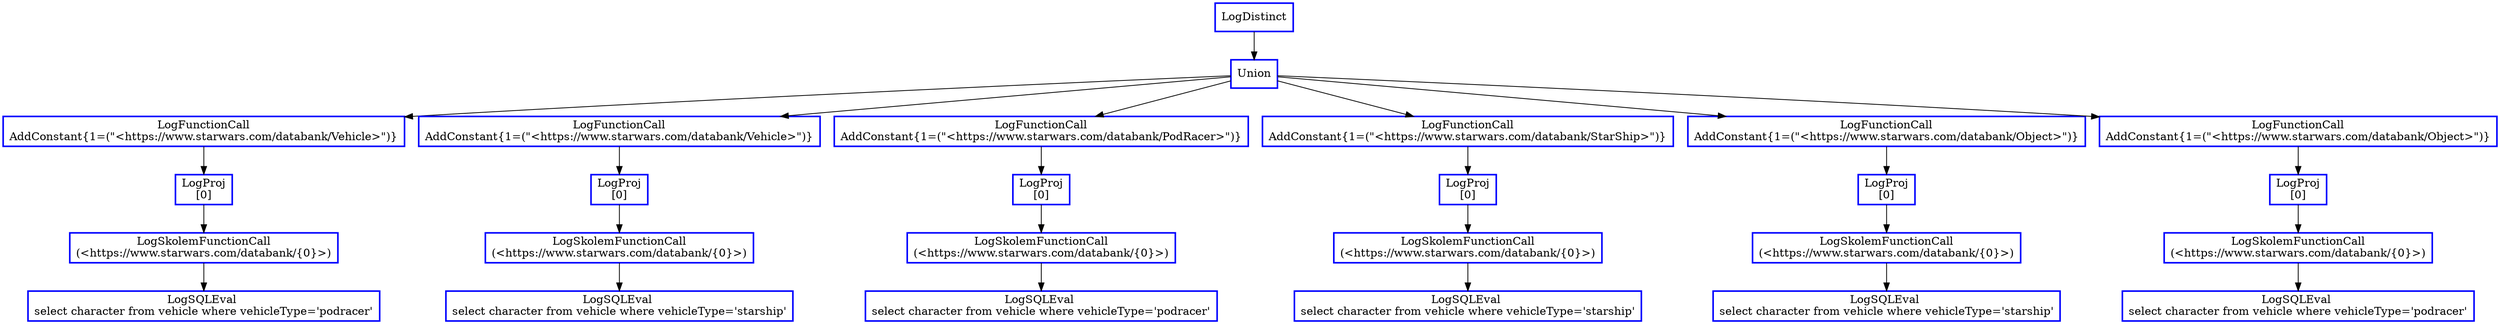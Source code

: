 digraph  g{
node [shape=rectangle, color=black, fontcolor=black, style=bold]
0 [label="LogDistinct" , color = blue] ; 
1 [label="Union", color = blue] ; 
0 -> 1 ; 
2 [label="LogFunctionCall
AddConstant{1=(\"<https://www.starwars.com/databank/Vehicle>\")}" , color = blue] ; 
1 -> 2 ; 
3 [label="LogProj
[0]" , color = blue] ; 
2 -> 3 ; 
4 [label="LogSkolemFunctionCall
(<https://www.starwars.com/databank/{0}>)" , color = blue] ; 
3 -> 4 ; 
5 [label="LogSQLEval 
select character from vehicle where vehicleType='podracer'", color = blue] ; 
4 -> 5 ; 
7 [label="LogFunctionCall
AddConstant{1=(\"<https://www.starwars.com/databank/Vehicle>\")}" , color = blue] ; 
1 -> 7 ; 
8 [label="LogProj
[0]" , color = blue] ; 
7 -> 8 ; 
9 [label="LogSkolemFunctionCall
(<https://www.starwars.com/databank/{0}>)" , color = blue] ; 
8 -> 9 ; 
10 [label="LogSQLEval 
select character from vehicle where vehicleType='starship'", color = blue] ; 
9 -> 10 ; 
12 [label="LogFunctionCall
AddConstant{1=(\"<https://www.starwars.com/databank/PodRacer>\")}" , color = blue] ; 
1 -> 12 ; 
13 [label="LogProj
[0]" , color = blue] ; 
12 -> 13 ; 
14 [label="LogSkolemFunctionCall
(<https://www.starwars.com/databank/{0}>)" , color = blue] ; 
13 -> 14 ; 
15 [label="LogSQLEval 
select character from vehicle where vehicleType='podracer'", color = blue] ; 
14 -> 15 ; 
17 [label="LogFunctionCall
AddConstant{1=(\"<https://www.starwars.com/databank/StarShip>\")}" , color = blue] ; 
1 -> 17 ; 
18 [label="LogProj
[0]" , color = blue] ; 
17 -> 18 ; 
19 [label="LogSkolemFunctionCall
(<https://www.starwars.com/databank/{0}>)" , color = blue] ; 
18 -> 19 ; 
20 [label="LogSQLEval 
select character from vehicle where vehicleType='starship'", color = blue] ; 
19 -> 20 ; 
22 [label="LogFunctionCall
AddConstant{1=(\"<https://www.starwars.com/databank/Object>\")}" , color = blue] ; 
1 -> 22 ; 
23 [label="LogProj
[0]" , color = blue] ; 
22 -> 23 ; 
24 [label="LogSkolemFunctionCall
(<https://www.starwars.com/databank/{0}>)" , color = blue] ; 
23 -> 24 ; 
25 [label="LogSQLEval 
select character from vehicle where vehicleType='starship'", color = blue] ; 
24 -> 25 ; 
27 [label="LogFunctionCall
AddConstant{1=(\"<https://www.starwars.com/databank/Object>\")}" , color = blue] ; 
1 -> 27 ; 
28 [label="LogProj
[0]" , color = blue] ; 
27 -> 28 ; 
29 [label="LogSkolemFunctionCall
(<https://www.starwars.com/databank/{0}>)" , color = blue] ; 
28 -> 29 ; 
30 [label="LogSQLEval 
select character from vehicle where vehicleType='podracer'", color = blue] ; 
29 -> 30 ; 
}

